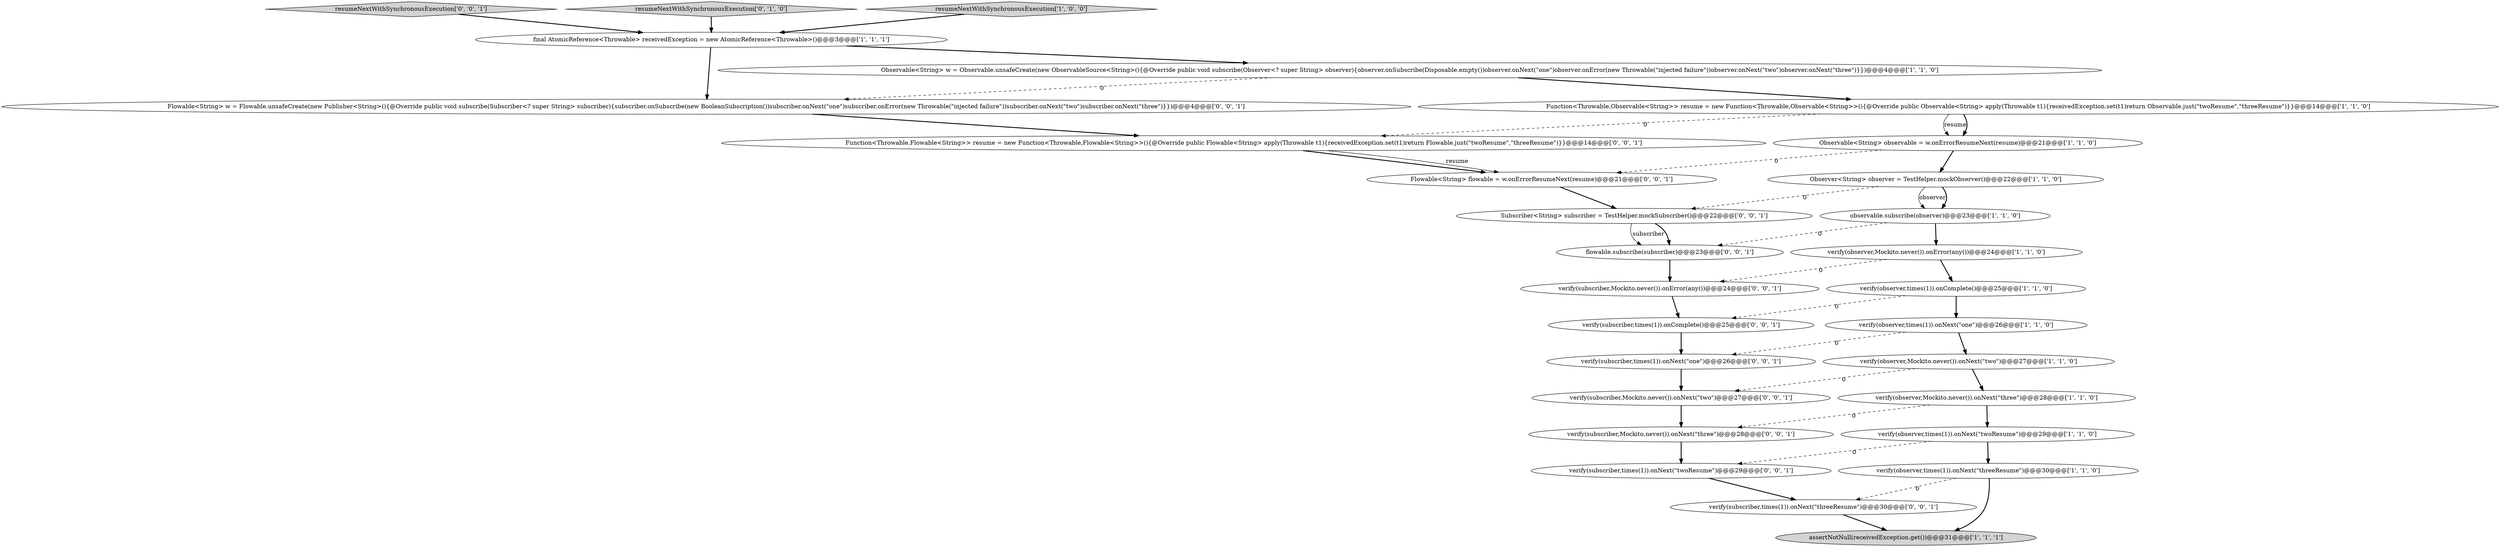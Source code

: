 digraph {
12 [style = filled, label = "assertNotNull(receivedException.get())@@@31@@@['1', '1', '1']", fillcolor = lightgray, shape = ellipse image = "AAA0AAABBB1BBB"];
14 [style = filled, label = "verify(observer,Mockito.never()).onNext(\"two\")@@@27@@@['1', '1', '0']", fillcolor = white, shape = ellipse image = "AAA0AAABBB1BBB"];
28 [style = filled, label = "resumeNextWithSynchronousExecution['0', '0', '1']", fillcolor = lightgray, shape = diamond image = "AAA0AAABBB3BBB"];
15 [style = filled, label = "resumeNextWithSynchronousExecution['0', '1', '0']", fillcolor = lightgray, shape = diamond image = "AAA0AAABBB2BBB"];
9 [style = filled, label = "verify(observer,Mockito.never()).onError(any())@@@24@@@['1', '1', '0']", fillcolor = white, shape = ellipse image = "AAA0AAABBB1BBB"];
10 [style = filled, label = "resumeNextWithSynchronousExecution['1', '0', '0']", fillcolor = lightgray, shape = diamond image = "AAA0AAABBB1BBB"];
1 [style = filled, label = "verify(observer,Mockito.never()).onNext(\"three\")@@@28@@@['1', '1', '0']", fillcolor = white, shape = ellipse image = "AAA0AAABBB1BBB"];
17 [style = filled, label = "verify(subscriber,times(1)).onComplete()@@@25@@@['0', '0', '1']", fillcolor = white, shape = ellipse image = "AAA0AAABBB3BBB"];
18 [style = filled, label = "Flowable<String> w = Flowable.unsafeCreate(new Publisher<String>(){@Override public void subscribe(Subscriber<? super String> subscriber){subscriber.onSubscribe(new BooleanSubscription())subscriber.onNext(\"one\")subscriber.onError(new Throwable(\"injected failure\"))subscriber.onNext(\"two\")subscriber.onNext(\"three\")}})@@@4@@@['0', '0', '1']", fillcolor = white, shape = ellipse image = "AAA0AAABBB3BBB"];
19 [style = filled, label = "verify(subscriber,times(1)).onNext(\"twoResume\")@@@29@@@['0', '0', '1']", fillcolor = white, shape = ellipse image = "AAA0AAABBB3BBB"];
20 [style = filled, label = "verify(subscriber,Mockito.never()).onNext(\"two\")@@@27@@@['0', '0', '1']", fillcolor = white, shape = ellipse image = "AAA0AAABBB3BBB"];
13 [style = filled, label = "Function<Throwable,Observable<String>> resume = new Function<Throwable,Observable<String>>(){@Override public Observable<String> apply(Throwable t1){receivedException.set(t1)return Observable.just(\"twoResume\",\"threeResume\")}}@@@14@@@['1', '1', '0']", fillcolor = white, shape = ellipse image = "AAA0AAABBB1BBB"];
26 [style = filled, label = "Function<Throwable,Flowable<String>> resume = new Function<Throwable,Flowable<String>>(){@Override public Flowable<String> apply(Throwable t1){receivedException.set(t1)return Flowable.just(\"twoResume\",\"threeResume\")}}@@@14@@@['0', '0', '1']", fillcolor = white, shape = ellipse image = "AAA0AAABBB3BBB"];
3 [style = filled, label = "Observer<String> observer = TestHelper.mockObserver()@@@22@@@['1', '1', '0']", fillcolor = white, shape = ellipse image = "AAA0AAABBB1BBB"];
7 [style = filled, label = "Observable<String> w = Observable.unsafeCreate(new ObservableSource<String>(){@Override public void subscribe(Observer<? super String> observer){observer.onSubscribe(Disposable.empty())observer.onNext(\"one\")observer.onError(new Throwable(\"injected failure\"))observer.onNext(\"two\")observer.onNext(\"three\")}})@@@4@@@['1', '1', '0']", fillcolor = white, shape = ellipse image = "AAA0AAABBB1BBB"];
8 [style = filled, label = "Observable<String> observable = w.onErrorResumeNext(resume)@@@21@@@['1', '1', '0']", fillcolor = white, shape = ellipse image = "AAA0AAABBB1BBB"];
24 [style = filled, label = "verify(subscriber,times(1)).onNext(\"one\")@@@26@@@['0', '0', '1']", fillcolor = white, shape = ellipse image = "AAA0AAABBB3BBB"];
5 [style = filled, label = "verify(observer,times(1)).onComplete()@@@25@@@['1', '1', '0']", fillcolor = white, shape = ellipse image = "AAA0AAABBB1BBB"];
23 [style = filled, label = "verify(subscriber,times(1)).onNext(\"threeResume\")@@@30@@@['0', '0', '1']", fillcolor = white, shape = ellipse image = "AAA0AAABBB3BBB"];
27 [style = filled, label = "verify(subscriber,Mockito.never()).onError(any())@@@24@@@['0', '0', '1']", fillcolor = white, shape = ellipse image = "AAA0AAABBB3BBB"];
11 [style = filled, label = "verify(observer,times(1)).onNext(\"twoResume\")@@@29@@@['1', '1', '0']", fillcolor = white, shape = ellipse image = "AAA0AAABBB1BBB"];
16 [style = filled, label = "verify(subscriber,Mockito.never()).onNext(\"three\")@@@28@@@['0', '0', '1']", fillcolor = white, shape = ellipse image = "AAA0AAABBB3BBB"];
2 [style = filled, label = "verify(observer,times(1)).onNext(\"threeResume\")@@@30@@@['1', '1', '0']", fillcolor = white, shape = ellipse image = "AAA0AAABBB1BBB"];
21 [style = filled, label = "Flowable<String> flowable = w.onErrorResumeNext(resume)@@@21@@@['0', '0', '1']", fillcolor = white, shape = ellipse image = "AAA0AAABBB3BBB"];
6 [style = filled, label = "verify(observer,times(1)).onNext(\"one\")@@@26@@@['1', '1', '0']", fillcolor = white, shape = ellipse image = "AAA0AAABBB1BBB"];
4 [style = filled, label = "observable.subscribe(observer)@@@23@@@['1', '1', '0']", fillcolor = white, shape = ellipse image = "AAA0AAABBB1BBB"];
0 [style = filled, label = "final AtomicReference<Throwable> receivedException = new AtomicReference<Throwable>()@@@3@@@['1', '1', '1']", fillcolor = white, shape = ellipse image = "AAA0AAABBB1BBB"];
25 [style = filled, label = "flowable.subscribe(subscriber)@@@23@@@['0', '0', '1']", fillcolor = white, shape = ellipse image = "AAA0AAABBB3BBB"];
22 [style = filled, label = "Subscriber<String> subscriber = TestHelper.mockSubscriber()@@@22@@@['0', '0', '1']", fillcolor = white, shape = ellipse image = "AAA0AAABBB3BBB"];
13->26 [style = dashed, label="0"];
26->21 [style = bold, label=""];
21->22 [style = bold, label=""];
20->16 [style = bold, label=""];
3->22 [style = dashed, label="0"];
24->20 [style = bold, label=""];
0->7 [style = bold, label=""];
16->19 [style = bold, label=""];
3->4 [style = solid, label="observer"];
13->8 [style = solid, label="resume"];
22->25 [style = solid, label="subscriber"];
26->21 [style = solid, label="resume"];
19->23 [style = bold, label=""];
11->19 [style = dashed, label="0"];
18->26 [style = bold, label=""];
11->2 [style = bold, label=""];
4->25 [style = dashed, label="0"];
8->3 [style = bold, label=""];
1->11 [style = bold, label=""];
14->1 [style = bold, label=""];
7->13 [style = bold, label=""];
8->21 [style = dashed, label="0"];
15->0 [style = bold, label=""];
6->14 [style = bold, label=""];
27->17 [style = bold, label=""];
22->25 [style = bold, label=""];
17->24 [style = bold, label=""];
23->12 [style = bold, label=""];
4->9 [style = bold, label=""];
14->20 [style = dashed, label="0"];
6->24 [style = dashed, label="0"];
2->23 [style = dashed, label="0"];
1->16 [style = dashed, label="0"];
13->8 [style = bold, label=""];
25->27 [style = bold, label=""];
5->6 [style = bold, label=""];
9->5 [style = bold, label=""];
5->17 [style = dashed, label="0"];
0->18 [style = bold, label=""];
3->4 [style = bold, label=""];
28->0 [style = bold, label=""];
10->0 [style = bold, label=""];
2->12 [style = bold, label=""];
9->27 [style = dashed, label="0"];
7->18 [style = dashed, label="0"];
}
